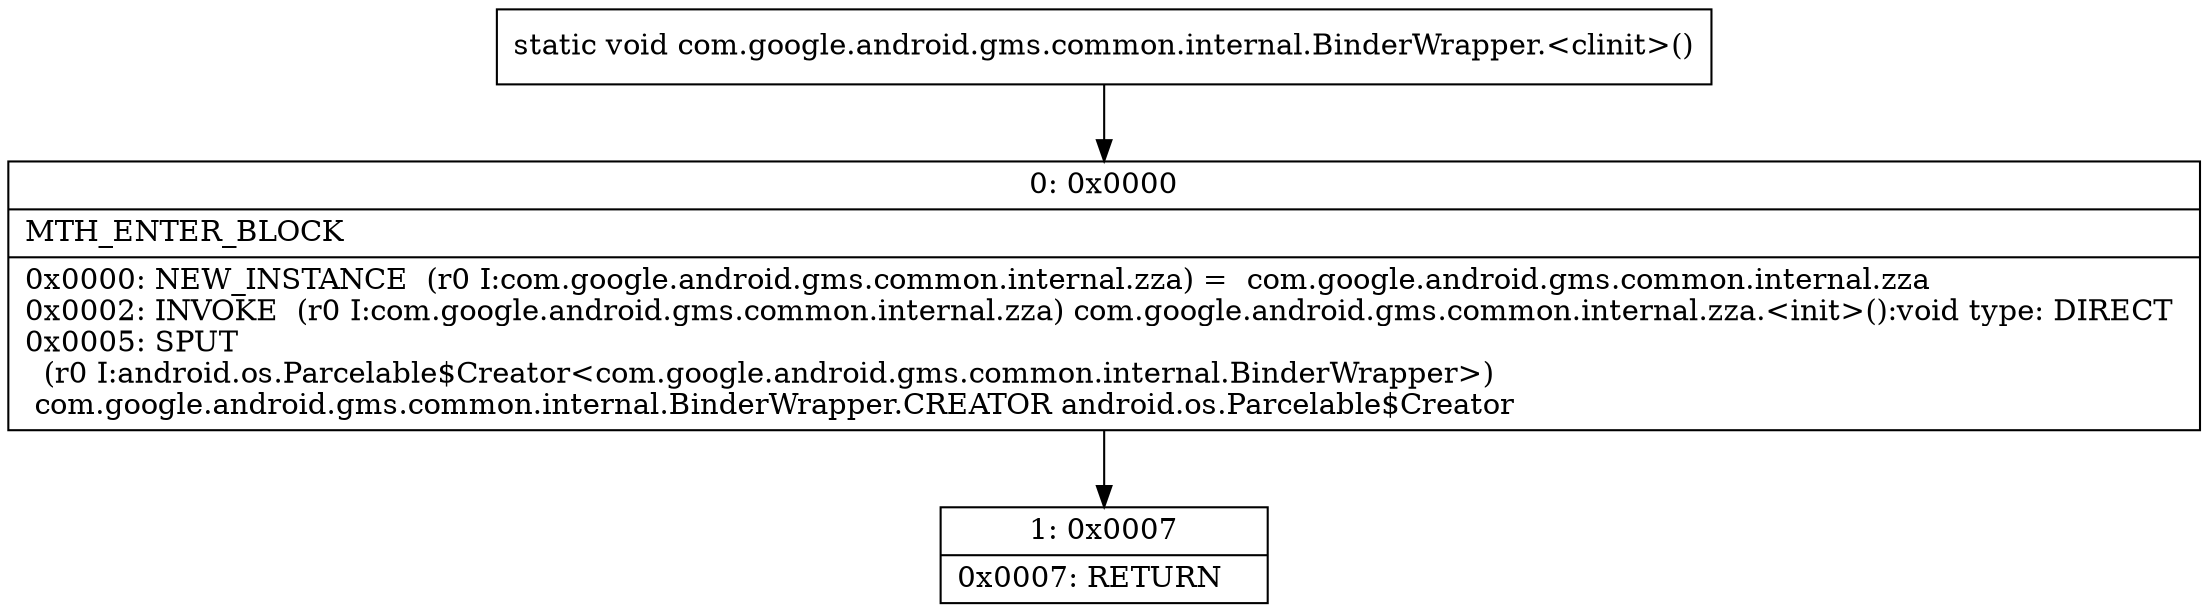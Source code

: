 digraph "CFG forcom.google.android.gms.common.internal.BinderWrapper.\<clinit\>()V" {
Node_0 [shape=record,label="{0\:\ 0x0000|MTH_ENTER_BLOCK\l|0x0000: NEW_INSTANCE  (r0 I:com.google.android.gms.common.internal.zza) =  com.google.android.gms.common.internal.zza \l0x0002: INVOKE  (r0 I:com.google.android.gms.common.internal.zza) com.google.android.gms.common.internal.zza.\<init\>():void type: DIRECT \l0x0005: SPUT  \l  (r0 I:android.os.Parcelable$Creator\<com.google.android.gms.common.internal.BinderWrapper\>)\l com.google.android.gms.common.internal.BinderWrapper.CREATOR android.os.Parcelable$Creator \l}"];
Node_1 [shape=record,label="{1\:\ 0x0007|0x0007: RETURN   \l}"];
MethodNode[shape=record,label="{static void com.google.android.gms.common.internal.BinderWrapper.\<clinit\>() }"];
MethodNode -> Node_0;
Node_0 -> Node_1;
}

